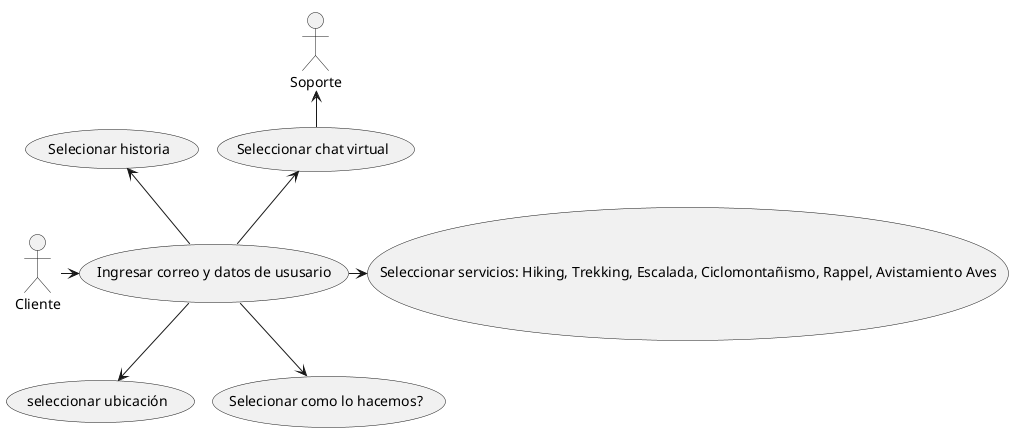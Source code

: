 @startuml

!pragma layout smetana

actor Cliente as cliente

actor Soporte as soporte

usecase (Ingresar correo y datos de ususario) as cuenta

usecase (Selecionar historia) as seleccionarHistoria

usecase (Seleccionar servicios: Hiking, Trekking, Escalada, Ciclomontañismo, Rappel, Avistamiento Aves) as seleccionarServicios

usecase (seleccionar ubicación) as seleccionarUbicación

usecase (Selecionar como lo hacemos?) as seleccionarComoLoHacemos

usecase (Seleccionar chat virtual) as seleccionarChatVirtual



cliente-right->cuenta
cuenta-up->seleccionarHistoria
cuenta-right->seleccionarServicios
cuenta -down-> seleccionarComoLoHacemos
cuenta -down-> seleccionarUbicación
cuenta -up-> seleccionarChatVirtual
seleccionarChatVirtual-up-> soporte

@enduml